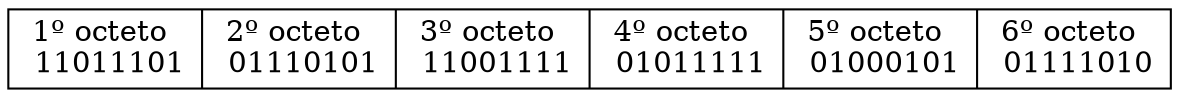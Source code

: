 digraph ieee_address {
	struct_1 [shape=record, label="1º octeto \n 11011101 | 2º octeto \n 01110101 | 3º octeto \n 11001111 | 4º octeto \n 01011111 | 5º octeto \n 01000101 | 6º octeto \n 01111010"] 
}
